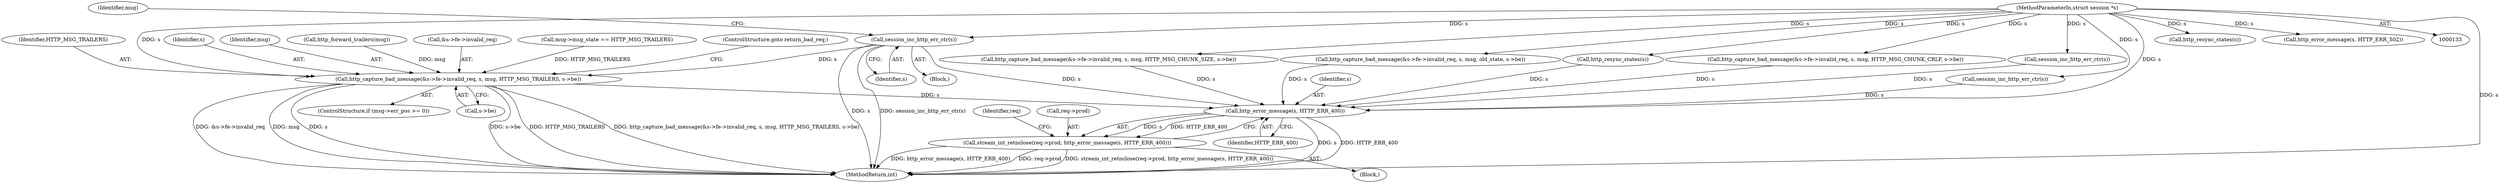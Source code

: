 digraph "0_haproxy_b4d05093bc89f71377230228007e69a1434c1a0c_0@pointer" {
"1000471" [label="(Call,session_inc_http_err_ctr(s))"];
"1000134" [label="(MethodParameterIn,struct session *s)"];
"1000479" [label="(Call,http_capture_bad_message(&s->fe->invalid_req, s, msg, HTTP_MSG_TRAILERS, s->be))"];
"1000835" [label="(Call,http_error_message(s, HTTP_ERR_400))"];
"1000831" [label="(Call,stream_int_retnclose(req->prod, http_error_message(s, HTTP_ERR_400)))"];
"1000197" [label="(Call,http_resync_states(s))"];
"1000387" [label="(Call,http_capture_bad_message(&s->fe->invalid_req, s, msg, HTTP_MSG_CHUNK_SIZE, s->be))"];
"1001006" [label="(MethodReturn,int)"];
"1000486" [label="(Identifier,s)"];
"1000473" [label="(ControlStructure,if (msg->err_pos >= 0))"];
"1000487" [label="(Identifier,msg)"];
"1000840" [label="(Identifier,req)"];
"1000458" [label="(Call,http_forward_trailers(msg))"];
"1000837" [label="(Identifier,HTTP_ERR_400)"];
"1000471" [label="(Call,session_inc_http_err_ctr(s))"];
"1000574" [label="(Call,http_capture_bad_message(&s->fe->invalid_req, s, msg, old_state, s->be))"];
"1000480" [label="(Call,&s->fe->invalid_req)"];
"1000479" [label="(Call,http_capture_bad_message(&s->fe->invalid_req, s, msg, HTTP_MSG_TRAILERS, s->be))"];
"1000449" [label="(Call,msg->msg_state == HTTP_MSG_TRAILERS)"];
"1000920" [label="(Call,http_error_message(s, HTTP_ERR_502))"];
"1000492" [label="(ControlStructure,goto return_bad_req;)"];
"1000488" [label="(Identifier,HTTP_MSG_TRAILERS)"];
"1000472" [label="(Identifier,s)"];
"1000489" [label="(Call,s->be)"];
"1000549" [label="(Call,http_resync_states(s))"];
"1000433" [label="(Call,http_capture_bad_message(&s->fe->invalid_req, s, msg, HTTP_MSG_CHUNK_CRLF, s->be))"];
"1000836" [label="(Identifier,s)"];
"1000470" [label="(Block,)"];
"1000476" [label="(Identifier,msg)"];
"1000831" [label="(Call,stream_int_retnclose(req->prod, http_error_message(s, HTTP_ERR_400)))"];
"1000134" [label="(MethodParameterIn,struct session *s)"];
"1000832" [label="(Call,req->prod)"];
"1000825" [label="(Block,)"];
"1000379" [label="(Call,session_inc_http_err_ctr(s))"];
"1000835" [label="(Call,http_error_message(s, HTTP_ERR_400))"];
"1000425" [label="(Call,session_inc_http_err_ctr(s))"];
"1000471" -> "1000470"  [label="AST: "];
"1000471" -> "1000472"  [label="CFG: "];
"1000472" -> "1000471"  [label="AST: "];
"1000476" -> "1000471"  [label="CFG: "];
"1000471" -> "1001006"  [label="DDG: s"];
"1000471" -> "1001006"  [label="DDG: session_inc_http_err_ctr(s)"];
"1000134" -> "1000471"  [label="DDG: s"];
"1000471" -> "1000479"  [label="DDG: s"];
"1000471" -> "1000835"  [label="DDG: s"];
"1000134" -> "1000133"  [label="AST: "];
"1000134" -> "1001006"  [label="DDG: s"];
"1000134" -> "1000197"  [label="DDG: s"];
"1000134" -> "1000379"  [label="DDG: s"];
"1000134" -> "1000387"  [label="DDG: s"];
"1000134" -> "1000425"  [label="DDG: s"];
"1000134" -> "1000433"  [label="DDG: s"];
"1000134" -> "1000479"  [label="DDG: s"];
"1000134" -> "1000549"  [label="DDG: s"];
"1000134" -> "1000574"  [label="DDG: s"];
"1000134" -> "1000835"  [label="DDG: s"];
"1000134" -> "1000920"  [label="DDG: s"];
"1000479" -> "1000473"  [label="AST: "];
"1000479" -> "1000489"  [label="CFG: "];
"1000480" -> "1000479"  [label="AST: "];
"1000486" -> "1000479"  [label="AST: "];
"1000487" -> "1000479"  [label="AST: "];
"1000488" -> "1000479"  [label="AST: "];
"1000489" -> "1000479"  [label="AST: "];
"1000492" -> "1000479"  [label="CFG: "];
"1000479" -> "1001006"  [label="DDG: s"];
"1000479" -> "1001006"  [label="DDG: s->be"];
"1000479" -> "1001006"  [label="DDG: HTTP_MSG_TRAILERS"];
"1000479" -> "1001006"  [label="DDG: http_capture_bad_message(&s->fe->invalid_req, s, msg, HTTP_MSG_TRAILERS, s->be)"];
"1000479" -> "1001006"  [label="DDG: &s->fe->invalid_req"];
"1000479" -> "1001006"  [label="DDG: msg"];
"1000458" -> "1000479"  [label="DDG: msg"];
"1000449" -> "1000479"  [label="DDG: HTTP_MSG_TRAILERS"];
"1000479" -> "1000835"  [label="DDG: s"];
"1000835" -> "1000831"  [label="AST: "];
"1000835" -> "1000837"  [label="CFG: "];
"1000836" -> "1000835"  [label="AST: "];
"1000837" -> "1000835"  [label="AST: "];
"1000831" -> "1000835"  [label="CFG: "];
"1000835" -> "1001006"  [label="DDG: s"];
"1000835" -> "1001006"  [label="DDG: HTTP_ERR_400"];
"1000835" -> "1000831"  [label="DDG: s"];
"1000835" -> "1000831"  [label="DDG: HTTP_ERR_400"];
"1000549" -> "1000835"  [label="DDG: s"];
"1000387" -> "1000835"  [label="DDG: s"];
"1000433" -> "1000835"  [label="DDG: s"];
"1000574" -> "1000835"  [label="DDG: s"];
"1000379" -> "1000835"  [label="DDG: s"];
"1000425" -> "1000835"  [label="DDG: s"];
"1000831" -> "1000825"  [label="AST: "];
"1000832" -> "1000831"  [label="AST: "];
"1000840" -> "1000831"  [label="CFG: "];
"1000831" -> "1001006"  [label="DDG: http_error_message(s, HTTP_ERR_400)"];
"1000831" -> "1001006"  [label="DDG: req->prod"];
"1000831" -> "1001006"  [label="DDG: stream_int_retnclose(req->prod, http_error_message(s, HTTP_ERR_400))"];
}
